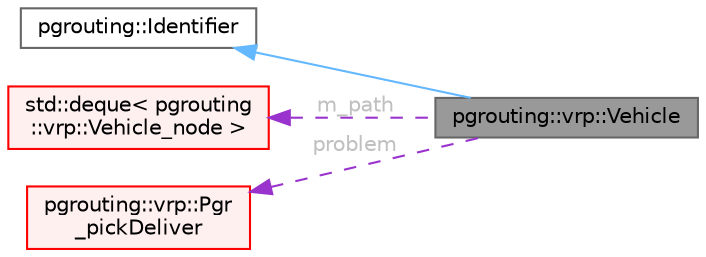 digraph "pgrouting::vrp::Vehicle"
{
 // LATEX_PDF_SIZE
  bgcolor="transparent";
  edge [fontname=Helvetica,fontsize=10,labelfontname=Helvetica,labelfontsize=10];
  node [fontname=Helvetica,fontsize=10,shape=box,height=0.2,width=0.4];
  rankdir="LR";
  Node1 [id="Node000001",label="pgrouting::vrp::Vehicle",height=0.2,width=0.4,color="gray40", fillcolor="grey60", style="filled", fontcolor="black",tooltip="Vehicle with time windows."];
  Node2 -> Node1 [id="edge1_Node000001_Node000002",dir="back",color="steelblue1",style="solid",tooltip=" "];
  Node2 [id="Node000002",label="pgrouting::Identifier",height=0.2,width=0.4,color="gray40", fillcolor="white", style="filled",URL="$classpgrouting_1_1Identifier.html",tooltip=" "];
  Node3 -> Node1 [id="edge2_Node000001_Node000003",dir="back",color="darkorchid3",style="dashed",tooltip=" ",label=" m_path",fontcolor="grey" ];
  Node3 [id="Node000003",label="std::deque\< pgrouting\l::vrp::Vehicle_node \>",height=0.2,width=0.4,color="red", fillcolor="#FFF0F0", style="filled",tooltip=" "];
  Node7 -> Node1 [id="edge3_Node000001_Node000007",dir="back",color="darkorchid3",style="dashed",tooltip=" ",label=" problem",fontcolor="grey" ];
  Node7 [id="Node000007",label="pgrouting::vrp::Pgr\l_pickDeliver",height=0.2,width=0.4,color="red", fillcolor="#FFF0F0", style="filled",URL="$classpgrouting_1_1vrp_1_1Pgr__pickDeliver.html",tooltip=" "];
}
